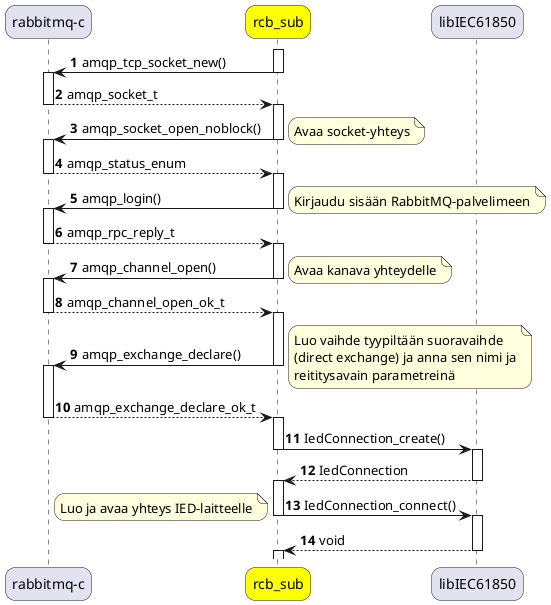 @startuml
autonumber

skinparam roundcorner 20

participant "rabbitmq-c" as mqc
participant "rcb_sub" as rcbsub #Yellow
participant "libIEC61850" as libiec

activate rcbsub
rcbsub -> mqc : amqp_tcp_socket_new()
deactivate rcbsub
activate mqc
mqc --> rcbsub : amqp_socket_t
deactivate mqc
activate rcbsub
rcbsub -> mqc : amqp_socket_open_noblock()
deactivate rcbsub
activate mqc
note right
	Avaa socket-yhteys
end note
mqc --> rcbsub : amqp_status_enum
deactivate mqc
activate rcbsub
rcbsub -> mqc : amqp_login()
deactivate rcbsub
activate mqc
note right
	Kirjaudu sisään RabbitMQ-palvelimeen
end note
mqc --> rcbsub : amqp_rpc_reply_t
deactivate mqc
activate rcbsub
rcbsub -> mqc : amqp_channel_open()
deactivate rcbsub
activate mqc
note right
	Avaa kanava yhteydelle
end note
mqc --> rcbsub : amqp_channel_open_ok_t
deactivate mqc
activate rcbsub
rcbsub -> mqc : amqp_exchange_declare()
deactivate rcbsub
activate mqc
note right
	Luo vaihde tyypiltään suoravaihde
	(direct exchange) ja anna sen nimi ja
	reititysavain parametreinä
end note
mqc --> rcbsub : amqp_exchange_declare_ok_t
deactivate mqc
activate rcbsub
rcbsub -> libiec : IedConnection_create()
deactivate rcbsub
activate libiec
libiec --> rcbsub : IedConnection
deactivate libiec
activate rcbsub
rcbsub -> libiec : IedConnection_connect()
deactivate rcbsub
activate libiec
note left
	Luo ja avaa yhteys IED-laitteelle
end note
libiec --> rcbsub : void
deactivate libiec
activate rcbsub
@enduml
